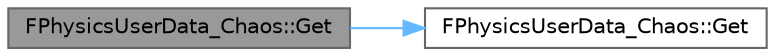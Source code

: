 digraph "FPhysicsUserData_Chaos::Get"
{
 // INTERACTIVE_SVG=YES
 // LATEX_PDF_SIZE
  bgcolor="transparent";
  edge [fontname=Helvetica,fontsize=10,labelfontname=Helvetica,labelfontsize=10];
  node [fontname=Helvetica,fontsize=10,shape=box,height=0.2,width=0.4];
  rankdir="LR";
  Node1 [id="Node000001",label="FPhysicsUserData_Chaos::Get",height=0.2,width=0.4,color="gray40", fillcolor="grey60", style="filled", fontcolor="black",tooltip=" "];
  Node1 -> Node2 [id="edge1_Node000001_Node000002",color="steelblue1",style="solid",tooltip=" "];
  Node2 [id="Node000002",label="FPhysicsUserData_Chaos::Get",height=0.2,width=0.4,color="grey40", fillcolor="white", style="filled",URL="$d7/d13/classFPhysicsUserData__Chaos.html#aa604ff063e820c5e5de72491d1f5b6cf",tooltip=" "];
}
